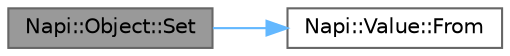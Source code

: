 digraph "Napi::Object::Set"
{
 // LATEX_PDF_SIZE
  bgcolor="transparent";
  edge [fontname=Helvetica,fontsize=10,labelfontname=Helvetica,labelfontsize=10];
  node [fontname=Helvetica,fontsize=10,shape=box,height=0.2,width=0.4];
  rankdir="LR";
  Node1 [id="Node000001",label="Napi::Object::Set",height=0.2,width=0.4,color="gray40", fillcolor="grey60", style="filled", fontcolor="black",tooltip="Sets a property."];
  Node1 -> Node2 [id="edge2_Node000001_Node000002",color="steelblue1",style="solid",tooltip=" "];
  Node2 [id="Node000002",label="Napi::Value::From",height=0.2,width=0.4,color="grey40", fillcolor="white", style="filled",URL="$class_napi_1_1_value.html#a0ee78f70cade37fb28fef3087ef7e9e2",tooltip=" "];
}
